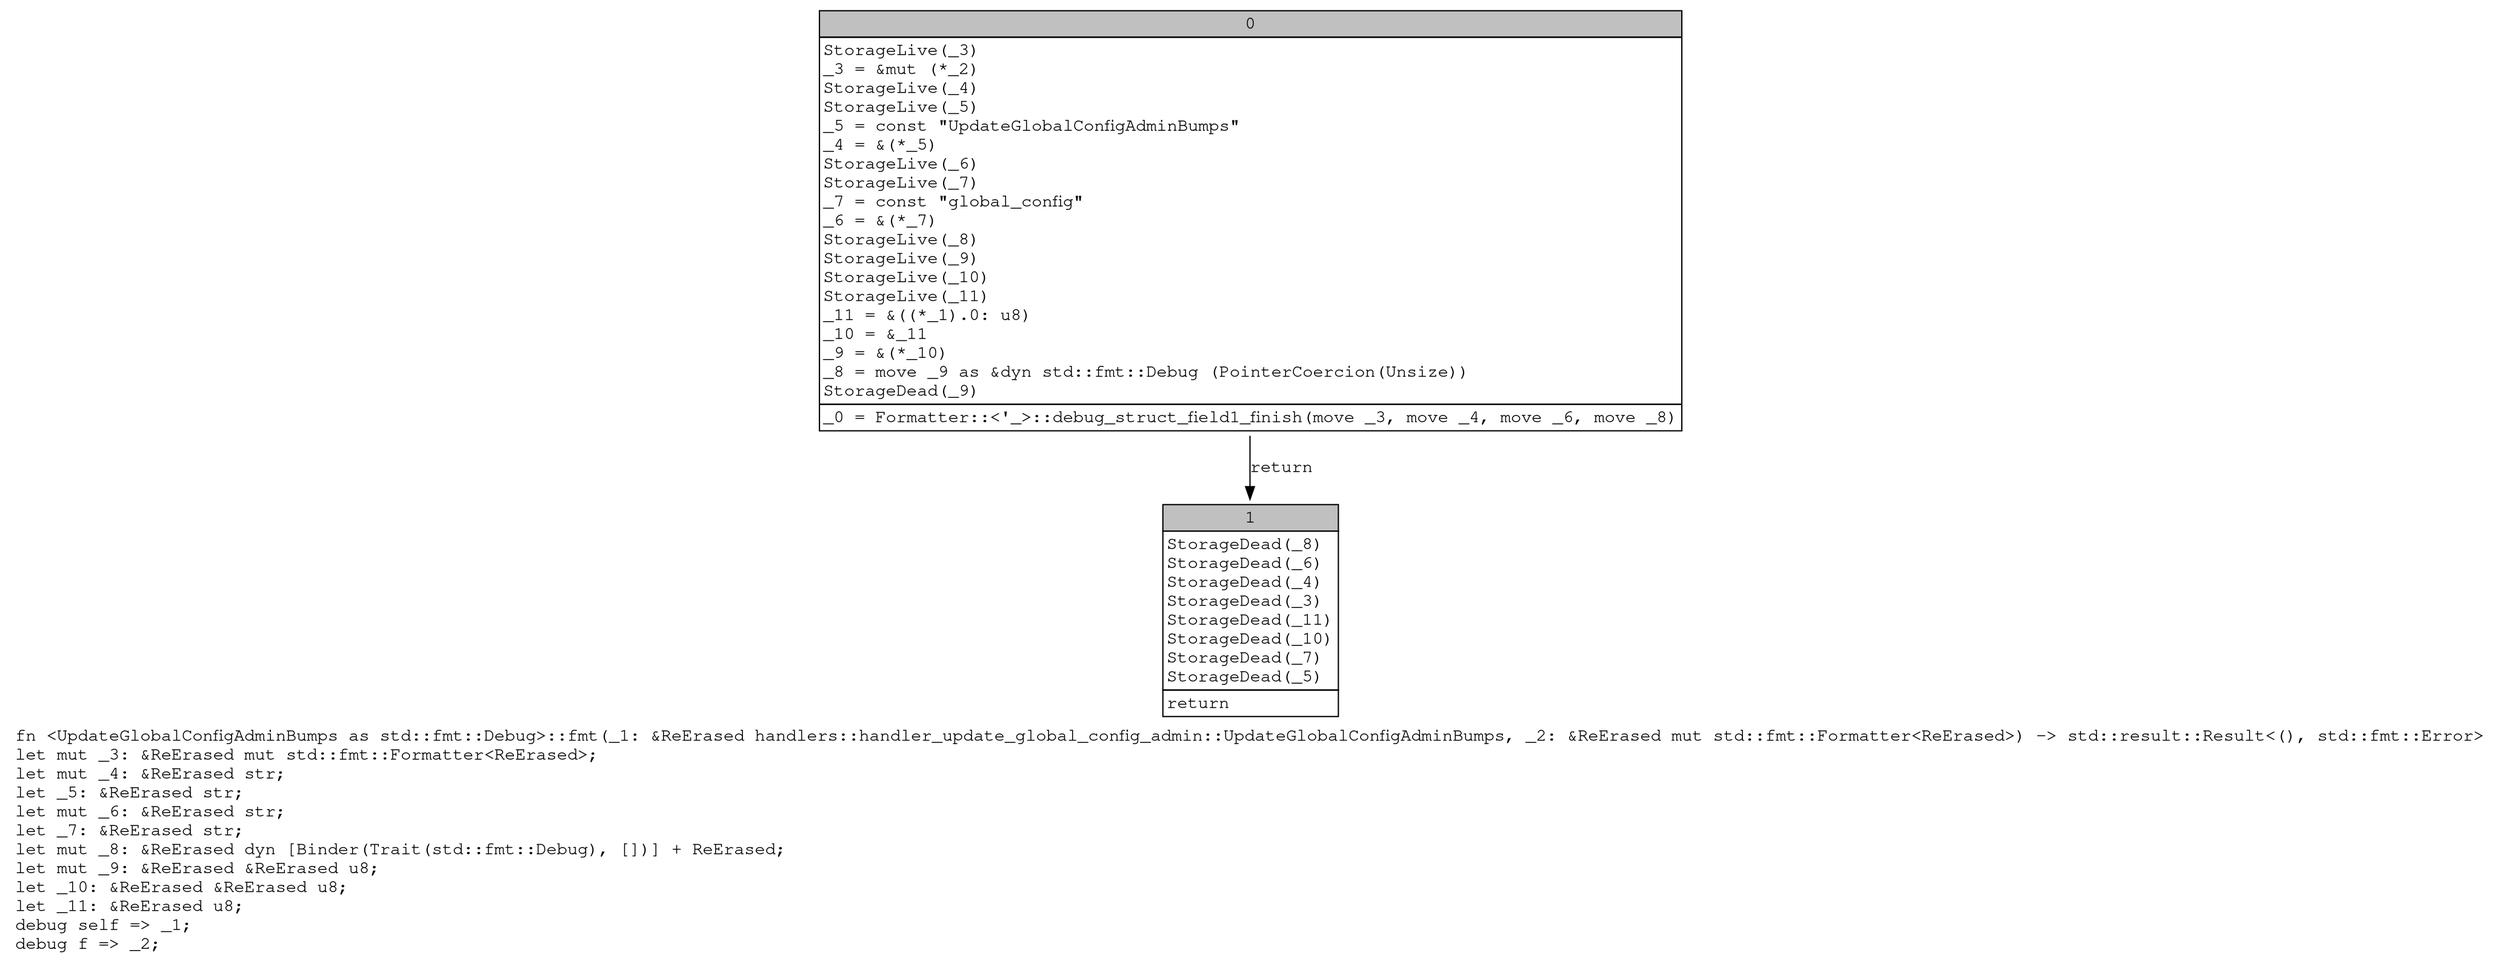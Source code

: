 digraph Mir_0_5829 {
    graph [fontname="Courier, monospace"];
    node [fontname="Courier, monospace"];
    edge [fontname="Courier, monospace"];
    label=<fn &lt;UpdateGlobalConfigAdminBumps as std::fmt::Debug&gt;::fmt(_1: &amp;ReErased handlers::handler_update_global_config_admin::UpdateGlobalConfigAdminBumps, _2: &amp;ReErased mut std::fmt::Formatter&lt;ReErased&gt;) -&gt; std::result::Result&lt;(), std::fmt::Error&gt;<br align="left"/>let mut _3: &amp;ReErased mut std::fmt::Formatter&lt;ReErased&gt;;<br align="left"/>let mut _4: &amp;ReErased str;<br align="left"/>let _5: &amp;ReErased str;<br align="left"/>let mut _6: &amp;ReErased str;<br align="left"/>let _7: &amp;ReErased str;<br align="left"/>let mut _8: &amp;ReErased dyn [Binder(Trait(std::fmt::Debug), [])] + ReErased;<br align="left"/>let mut _9: &amp;ReErased &amp;ReErased u8;<br align="left"/>let _10: &amp;ReErased &amp;ReErased u8;<br align="left"/>let _11: &amp;ReErased u8;<br align="left"/>debug self =&gt; _1;<br align="left"/>debug f =&gt; _2;<br align="left"/>>;
    bb0__0_5829 [shape="none", label=<<table border="0" cellborder="1" cellspacing="0"><tr><td bgcolor="gray" align="center" colspan="1">0</td></tr><tr><td align="left" balign="left">StorageLive(_3)<br/>_3 = &amp;mut (*_2)<br/>StorageLive(_4)<br/>StorageLive(_5)<br/>_5 = const &quot;UpdateGlobalConfigAdminBumps&quot;<br/>_4 = &amp;(*_5)<br/>StorageLive(_6)<br/>StorageLive(_7)<br/>_7 = const &quot;global_config&quot;<br/>_6 = &amp;(*_7)<br/>StorageLive(_8)<br/>StorageLive(_9)<br/>StorageLive(_10)<br/>StorageLive(_11)<br/>_11 = &amp;((*_1).0: u8)<br/>_10 = &amp;_11<br/>_9 = &amp;(*_10)<br/>_8 = move _9 as &amp;dyn std::fmt::Debug (PointerCoercion(Unsize))<br/>StorageDead(_9)<br/></td></tr><tr><td align="left">_0 = Formatter::&lt;'_&gt;::debug_struct_field1_finish(move _3, move _4, move _6, move _8)</td></tr></table>>];
    bb1__0_5829 [shape="none", label=<<table border="0" cellborder="1" cellspacing="0"><tr><td bgcolor="gray" align="center" colspan="1">1</td></tr><tr><td align="left" balign="left">StorageDead(_8)<br/>StorageDead(_6)<br/>StorageDead(_4)<br/>StorageDead(_3)<br/>StorageDead(_11)<br/>StorageDead(_10)<br/>StorageDead(_7)<br/>StorageDead(_5)<br/></td></tr><tr><td align="left">return</td></tr></table>>];
    bb0__0_5829 -> bb1__0_5829 [label="return"];
}
